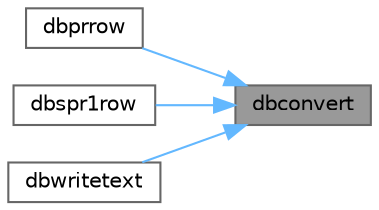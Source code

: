 digraph "dbconvert"
{
 // LATEX_PDF_SIZE
  bgcolor="transparent";
  edge [fontname=Helvetica,fontsize=10,labelfontname=Helvetica,labelfontsize=10];
  node [fontname=Helvetica,fontsize=10,shape=box,height=0.2,width=0.4];
  rankdir="RL";
  Node1 [id="Node000001",label="dbconvert",height=0.2,width=0.4,color="gray40", fillcolor="grey60", style="filled", fontcolor="black",tooltip="cf."];
  Node1 -> Node2 [id="edge1_Node000001_Node000002",dir="back",color="steelblue1",style="solid",tooltip=" "];
  Node2 [id="Node000002",label="dbprrow",height=0.2,width=0.4,color="grey40", fillcolor="white", style="filled",URL="$a00575.html#gaa30be3414a97aac6139af2e928db91ca",tooltip="Print a result set to stdout."];
  Node1 -> Node3 [id="edge2_Node000001_Node000003",dir="back",color="steelblue1",style="solid",tooltip=" "];
  Node3 [id="Node000003",label="dbspr1row",height=0.2,width=0.4,color="grey40", fillcolor="white", style="filled",URL="$a00575.html#gaf641c8e3d34607ca8b7ac2afed3e6d67",tooltip="Print a regular result row to a buffer."];
  Node1 -> Node4 [id="edge3_Node000001_Node000004",dir="back",color="steelblue1",style="solid",tooltip=" "];
  Node4 [id="Node000004",label="dbwritetext",height=0.2,width=0.4,color="grey40", fillcolor="white", style="filled",URL="$a00575.html#ga548153eb2eae76c48aa9d4b72258dc1c",tooltip="Send text or image data to the server."];
}
